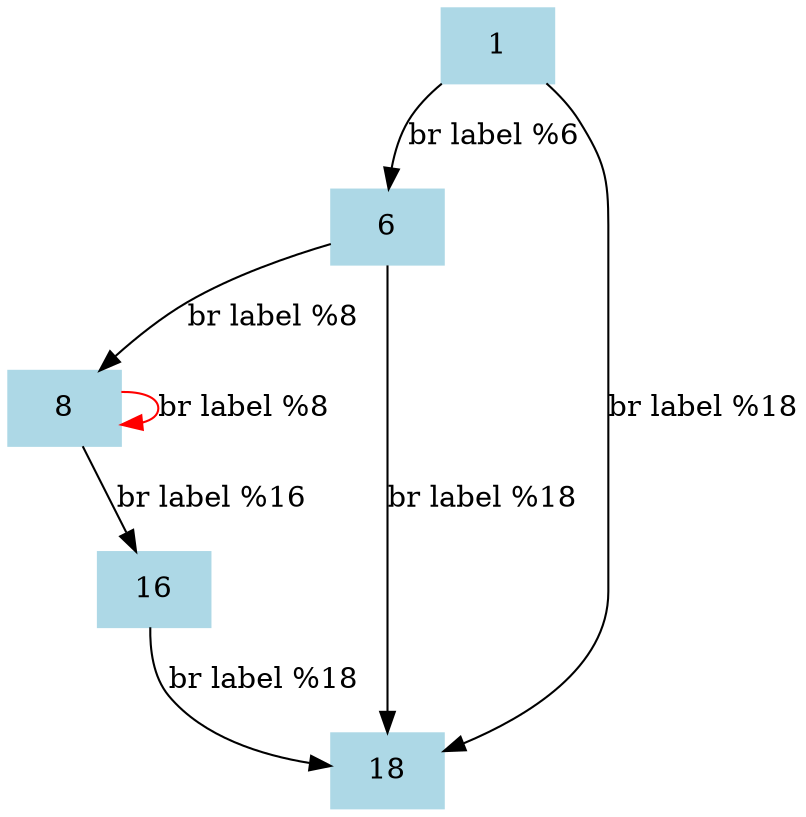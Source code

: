 digraph CFG {
    node [shape=box, style=filled, color=lightblue];
    start [label="1"];
    node1 [label="6"];
    node2 [label="8"];
    node3 [label="16"];
    node4 [label="18"];

    start -> node1 [label="br label %6"];
    start -> node4 [label="br label %18"];

    node1 -> node4 [label="br label %18"];
    node1 -> node2 [label="br label %8"];

    node2 -> node2 [label="br label %8", color=red];
    node2 -> node3 [label="br label %16"];

    node3 -> node4 [label="br label %18"];
}